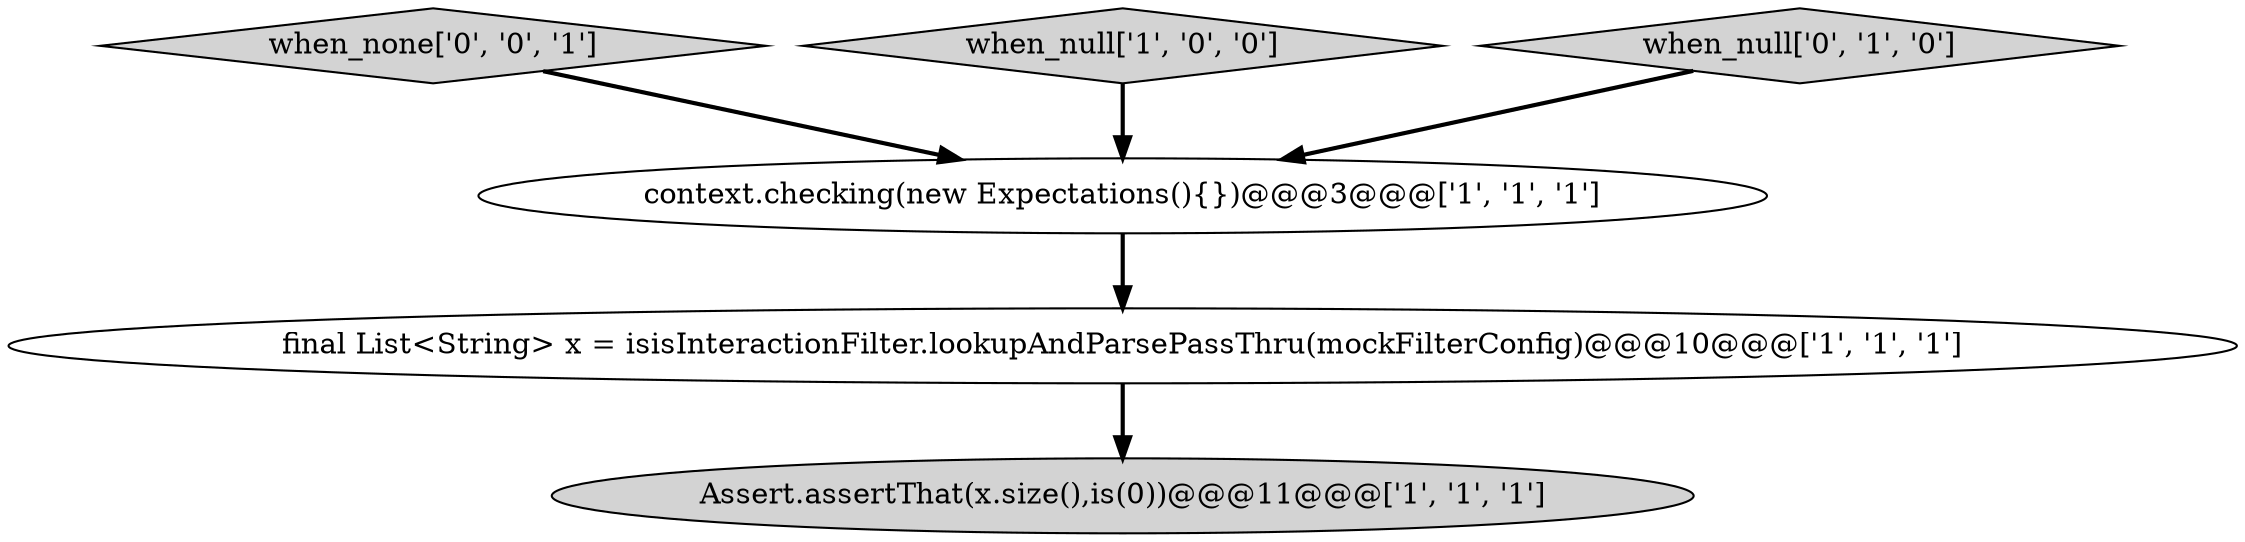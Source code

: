 digraph {
0 [style = filled, label = "final List<String> x = isisInteractionFilter.lookupAndParsePassThru(mockFilterConfig)@@@10@@@['1', '1', '1']", fillcolor = white, shape = ellipse image = "AAA0AAABBB1BBB"];
5 [style = filled, label = "when_none['0', '0', '1']", fillcolor = lightgray, shape = diamond image = "AAA0AAABBB3BBB"];
3 [style = filled, label = "context.checking(new Expectations(){})@@@3@@@['1', '1', '1']", fillcolor = white, shape = ellipse image = "AAA0AAABBB1BBB"];
1 [style = filled, label = "when_null['1', '0', '0']", fillcolor = lightgray, shape = diamond image = "AAA0AAABBB1BBB"];
2 [style = filled, label = "Assert.assertThat(x.size(),is(0))@@@11@@@['1', '1', '1']", fillcolor = lightgray, shape = ellipse image = "AAA0AAABBB1BBB"];
4 [style = filled, label = "when_null['0', '1', '0']", fillcolor = lightgray, shape = diamond image = "AAA0AAABBB2BBB"];
1->3 [style = bold, label=""];
5->3 [style = bold, label=""];
4->3 [style = bold, label=""];
3->0 [style = bold, label=""];
0->2 [style = bold, label=""];
}
